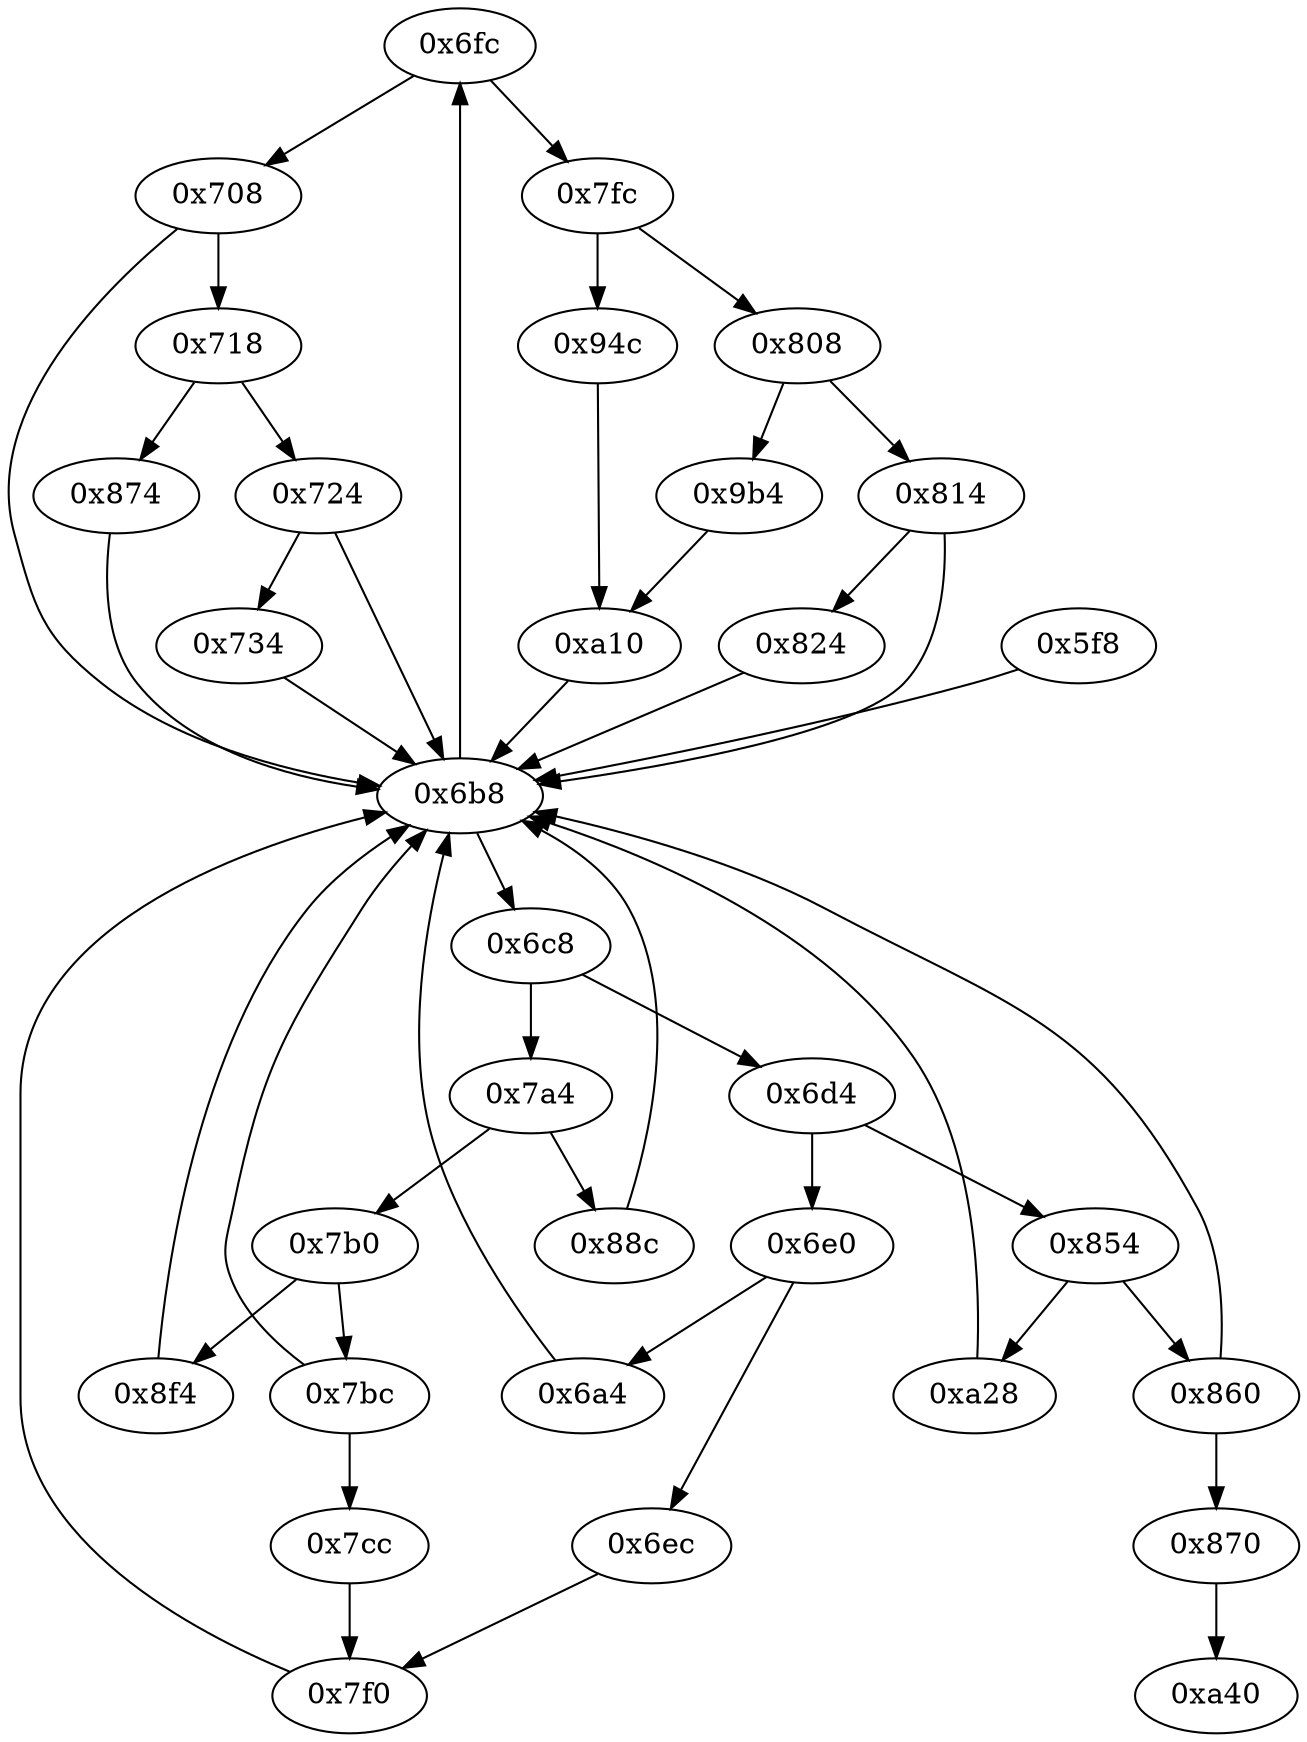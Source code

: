 strict digraph "" {
	"0x6fc"	 [opcode="[u'ldr', u'cmp', u'b']"];
	"0x7fc"	 [opcode="[u'ldr', u'cmp', u'b']"];
	"0x6fc" -> "0x7fc";
	"0x708"	 [opcode="[u'ldr', u'cmp', u'mov', u'b']"];
	"0x6fc" -> "0x708";
	"0x8f4"	 [opcode="[u'ldr', u'ldr', u'rsb', u'mvn', u'mul', u'eor', u'and', u'ldr', u'mov', u'mov', u'ldr', u'cmp', u'mov', u'cmp', u'mov', u'mov', \
u'cmp', u'mov', u'mov', u'teq', u'mov', u'b']"];
	"0x6b8"	 [opcode="[u'mov', u'ldr', u'cmp', u'b']"];
	"0x8f4" -> "0x6b8";
	"0x808"	 [opcode="[u'ldr', u'cmp', u'b']"];
	"0x7fc" -> "0x808";
	"0x94c"	 [opcode="[u'ldr', u'mov', u'ldr', u'ldrb', u'ldr', u'cmp', u'mov', u'mov', u'strb', u'ldr', u'ldr', u'rsb', u'mvn', u'mul', u'eor', u'and', \
u'ldr', u'mov', u'mov', u'ldr', u'ldr', u'cmp', u'mov', u'teq', u'mov', u'b']"];
	"0x7fc" -> "0x94c";
	"0xa40"	 [opcode="[u'mov', u'sub', u'pop']"];
	"0x7bc"	 [opcode="[u'ldr', u'cmp', u'mov', u'b']"];
	"0x7cc"	 [opcode="[u'ldr', u'ldr', u'add', u'str', u'ldr', u'ldr', u'sub', u'add', u'add']"];
	"0x7bc" -> "0x7cc";
	"0x7bc" -> "0x6b8";
	"0x6a4"	 [opcode="[u'ldr', u'cmp', u'mov', u'ldr', u'mov']"];
	"0x6a4" -> "0x6b8";
	"0x9b4"	 [opcode="[u'ldr', u'ldr', u'bl', u'ldr', u'mvn', u'mov', u'ldr', u'ldr', u'add', u'sub', u'sub', u'mul', u'eor', u'and', u'ldr', u'mov', \
u'mov', u'ldr', u'ldr', u'cmp', u'mov', u'teq', u'mov']"];
	"0xa10"	 [opcode="[u'mov', u'cmp', u'mov', u'cmp', u'mov', u'b']"];
	"0x9b4" -> "0xa10";
	"0x7a4"	 [opcode="[u'ldr', u'cmp', u'b']"];
	"0x88c"	 [opcode="[u'ldr', u'mov', u'ldr', u'ldr', u'ldr', u'ldr', u'cmp', u'mov', u'add', u'sub', u'sub', u'mul', u'mvn', u'mov', u'orr', u'ldr', \
u'cmn', u'mov', u'teq', u'ldr', u'mov', u'cmn', u'mov', u'cmp', u'mov', u'b']"];
	"0x7a4" -> "0x88c";
	"0x7b0"	 [opcode="[u'ldr', u'cmp', u'b']"];
	"0x7a4" -> "0x7b0";
	"0xa28"	 [opcode="[u'ldrb', u'ldr', u'ldr', u'cmp', u'mov', u'b']"];
	"0xa28" -> "0x6b8";
	"0x860"	 [opcode="[u'ldr', u'cmp', u'mov', u'b']"];
	"0x870"	 [opcode="[u'b']"];
	"0x860" -> "0x870";
	"0x860" -> "0x6b8";
	"0x6e0"	 [opcode="[u'ldr', u'cmp', u'b']"];
	"0x6e0" -> "0x6a4";
	"0x6ec"	 [opcode="[u'mov', u'str', u'mov', u'b']"];
	"0x6e0" -> "0x6ec";
	"0x6d4"	 [opcode="[u'ldr', u'cmp', u'b']"];
	"0x6d4" -> "0x6e0";
	"0x854"	 [opcode="[u'ldr', u'cmp', u'b']"];
	"0x6d4" -> "0x854";
	"0x6c8"	 [opcode="[u'ldr', u'cmp', u'b']"];
	"0x6c8" -> "0x7a4";
	"0x6c8" -> "0x6d4";
	"0x824"	 [opcode="[u'ldrb', u'ldrb', u'eor', u'tst', u'ldr', u'mov', u'cmp', u'mov', u'mov', u'cmp', u'mov', u'b']"];
	"0x824" -> "0x6b8";
	"0x718"	 [opcode="[u'ldr', u'cmp', u'b']"];
	"0x724"	 [opcode="[u'ldr', u'cmp', u'mov', u'b']"];
	"0x718" -> "0x724";
	"0x874"	 [opcode="[u'ldr', u'ldr', u'bl', u'mvn', u'mov', u'b']"];
	"0x718" -> "0x874";
	"0x734"	 [opcode="[u'ldr', u'str', u'ldr', u'str', u'ldr', u'ldr', u'ldr', u'sub', u'sub', u'add', u'mul', u'eor', u'and', u'ldr', u'mov', u'mov', \
u'ldr', u'cmp', u'mov', u'cmp', u'mov', u'mov', u'cmp', u'mov', u'mov', u'teq', u'mov', u'b']"];
	"0x734" -> "0x6b8";
	"0x808" -> "0x9b4";
	"0x814"	 [opcode="[u'ldr', u'cmp', u'mov', u'b']"];
	"0x808" -> "0x814";
	"0x94c" -> "0xa10";
	"0x7f0"	 [opcode="[u'str', u'ldr', u'b']"];
	"0x6ec" -> "0x7f0";
	"0x7cc" -> "0x7f0";
	"0x88c" -> "0x6b8";
	"0x870" -> "0xa40";
	"0x7f0" -> "0x6b8";
	"0x7b0" -> "0x8f4";
	"0x7b0" -> "0x7bc";
	"0xa10" -> "0x6b8";
	"0x814" -> "0x824";
	"0x814" -> "0x6b8";
	"0x6b8" -> "0x6fc";
	"0x6b8" -> "0x6c8";
	"0x708" -> "0x718";
	"0x708" -> "0x6b8";
	"0x724" -> "0x734";
	"0x724" -> "0x6b8";
	"0x854" -> "0xa28";
	"0x854" -> "0x860";
	"0x874" -> "0x6b8";
	"0x5f8"	 [opcode="[u'push', u'add', u'sub', u'ldr', u'str', u'mvn', u'ldr', u'ldr', u'sub', u'sub', u'add', u'mul', u'mov', u'mvn', u'ldr', u'orr', \
u'cmn', u'mov', u'mov', u'ldr', u'strb', u'cmp', u'mov', u'strb', u'ldr', u'ldr', u'str', u'ldr', u'ldr', u'ldr', u'ldr', u'ldr', \
u'str', u'ldr', u'ldr', u'add', u'str', u'ldr', u'add', u'str', u'str', u'str', u'b']"];
	"0x5f8" -> "0x6b8";
}

